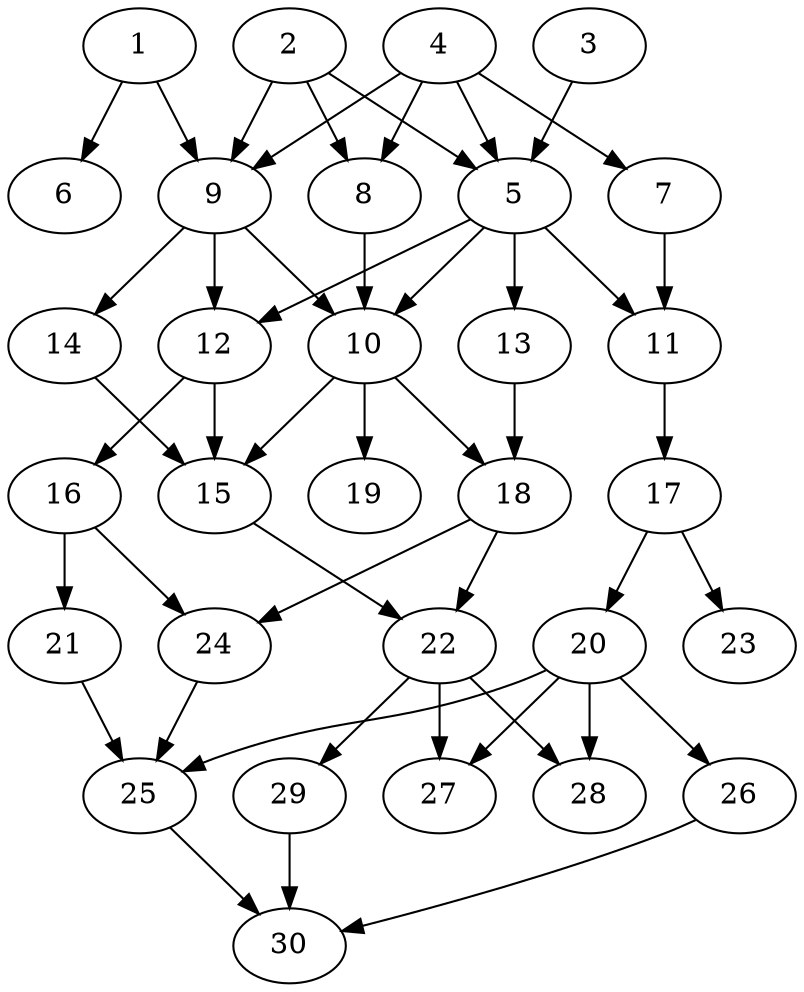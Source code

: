 // DAG automatically generated by daggen at Thu Oct  3 14:04:19 2019
// ./daggen --dot -n 30 --ccr 0.3 --fat 0.5 --regular 0.7 --density 0.7 --mindata 5242880 --maxdata 52428800 
digraph G {
  1 [size="83411627", alpha="0.05", expect_size="25023488"] 
  1 -> 6 [size ="25023488"]
  1 -> 9 [size ="25023488"]
  2 [size="92129280", alpha="0.03", expect_size="27638784"] 
  2 -> 5 [size ="27638784"]
  2 -> 8 [size ="27638784"]
  2 -> 9 [size ="27638784"]
  3 [size="47390720", alpha="0.11", expect_size="14217216"] 
  3 -> 5 [size ="14217216"]
  4 [size="125020160", alpha="0.04", expect_size="37506048"] 
  4 -> 5 [size ="37506048"]
  4 -> 7 [size ="37506048"]
  4 -> 8 [size ="37506048"]
  4 -> 9 [size ="37506048"]
  5 [size="54889813", alpha="0.11", expect_size="16466944"] 
  5 -> 10 [size ="16466944"]
  5 -> 11 [size ="16466944"]
  5 -> 12 [size ="16466944"]
  5 -> 13 [size ="16466944"]
  6 [size="145537707", alpha="0.08", expect_size="43661312"] 
  7 [size="36208640", alpha="0.13", expect_size="10862592"] 
  7 -> 11 [size ="10862592"]
  8 [size="139854507", alpha="0.20", expect_size="41956352"] 
  8 -> 10 [size ="41956352"]
  9 [size="34826240", alpha="0.13", expect_size="10447872"] 
  9 -> 10 [size ="10447872"]
  9 -> 12 [size ="10447872"]
  9 -> 14 [size ="10447872"]
  10 [size="149886293", alpha="0.09", expect_size="44965888"] 
  10 -> 15 [size ="44965888"]
  10 -> 18 [size ="44965888"]
  10 -> 19 [size ="44965888"]
  11 [size="99157333", alpha="0.08", expect_size="29747200"] 
  11 -> 17 [size ="29747200"]
  12 [size="136666453", alpha="0.01", expect_size="40999936"] 
  12 -> 15 [size ="40999936"]
  12 -> 16 [size ="40999936"]
  13 [size="161918293", alpha="0.17", expect_size="48575488"] 
  13 -> 18 [size ="48575488"]
  14 [size="92327253", alpha="0.10", expect_size="27698176"] 
  14 -> 15 [size ="27698176"]
  15 [size="123269120", alpha="0.11", expect_size="36980736"] 
  15 -> 22 [size ="36980736"]
  16 [size="50025813", alpha="0.04", expect_size="15007744"] 
  16 -> 21 [size ="15007744"]
  16 -> 24 [size ="15007744"]
  17 [size="109837653", alpha="0.07", expect_size="32951296"] 
  17 -> 20 [size ="32951296"]
  17 -> 23 [size ="32951296"]
  18 [size="51285333", alpha="0.10", expect_size="15385600"] 
  18 -> 22 [size ="15385600"]
  18 -> 24 [size ="15385600"]
  19 [size="49257813", alpha="0.10", expect_size="14777344"] 
  20 [size="148329813", alpha="0.04", expect_size="44498944"] 
  20 -> 25 [size ="44498944"]
  20 -> 26 [size ="44498944"]
  20 -> 27 [size ="44498944"]
  20 -> 28 [size ="44498944"]
  21 [size="58507947", alpha="0.06", expect_size="17552384"] 
  21 -> 25 [size ="17552384"]
  22 [size="124958720", alpha="0.17", expect_size="37487616"] 
  22 -> 27 [size ="37487616"]
  22 -> 28 [size ="37487616"]
  22 -> 29 [size ="37487616"]
  23 [size="129798827", alpha="0.12", expect_size="38939648"] 
  24 [size="104458240", alpha="0.01", expect_size="31337472"] 
  24 -> 25 [size ="31337472"]
  25 [size="29006507", alpha="0.15", expect_size="8701952"] 
  25 -> 30 [size ="8701952"]
  26 [size="112558080", alpha="0.04", expect_size="33767424"] 
  26 -> 30 [size ="33767424"]
  27 [size="142991360", alpha="0.17", expect_size="42897408"] 
  28 [size="37543253", alpha="0.04", expect_size="11262976"] 
  29 [size="117459627", alpha="0.15", expect_size="35237888"] 
  29 -> 30 [size ="35237888"]
  30 [size="41704107", alpha="0.01", expect_size="12511232"] 
}
